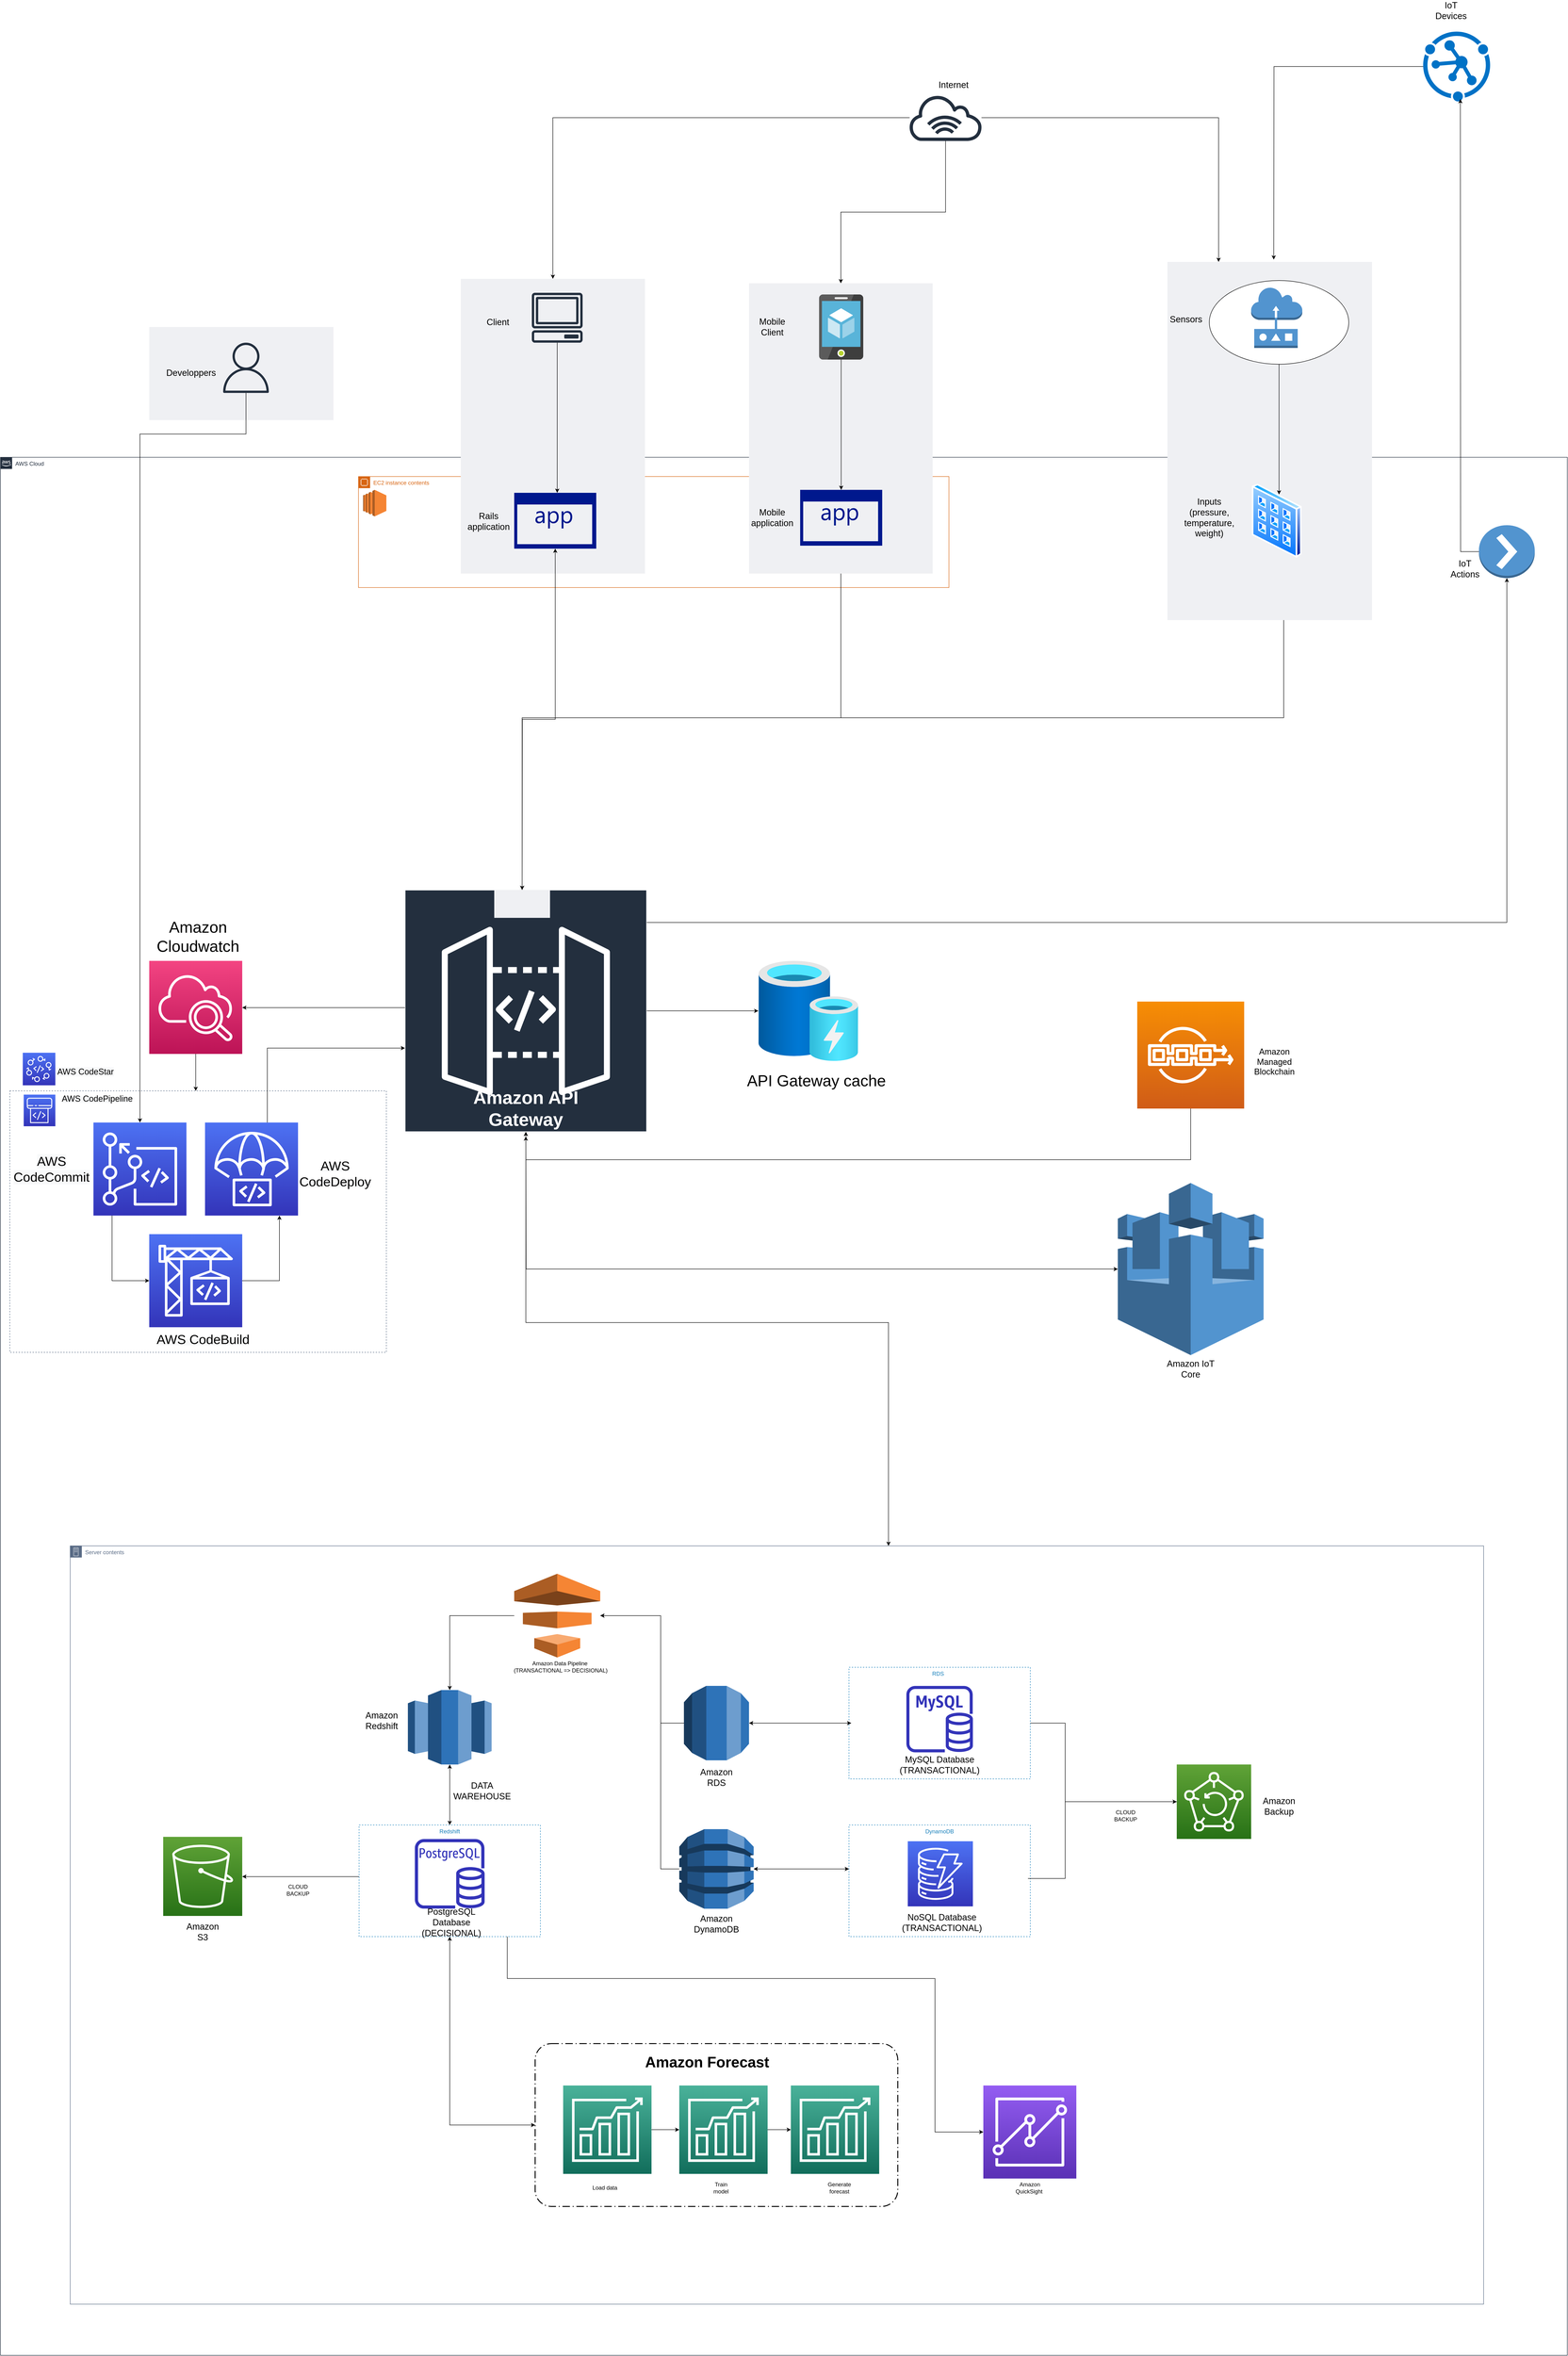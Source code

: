 <mxfile version="13.8.5" type="github">
  <diagram id="YaHOBKXxfVJwDkdT2YDf" name="Page-1">
    <mxGraphModel dx="1038" dy="548" grid="1" gridSize="10" guides="1" tooltips="1" connect="1" arrows="1" fold="1" page="1" pageScale="1" pageWidth="827" pageHeight="1169" math="0" shadow="0">
      <root>
        <mxCell id="0" />
        <mxCell id="1" parent="0" />
        <mxCell id="O5gt6W9Fm8FdaeOEXGLt-152" value="AWS Cloud" style="points=[[0,0],[0.25,0],[0.5,0],[0.75,0],[1,0],[1,0.25],[1,0.5],[1,0.75],[1,1],[0.75,1],[0.5,1],[0.25,1],[0,1],[0,0.75],[0,0.5],[0,0.25]];outlineConnect=0;gradientColor=none;html=1;whiteSpace=wrap;fontSize=12;fontStyle=0;shape=mxgraph.aws4.group;grIcon=mxgraph.aws4.group_aws_cloud_alt;strokeColor=#232F3E;fillColor=none;verticalAlign=top;align=left;spacingLeft=30;fontColor=#232F3E;dashed=0;" vertex="1" parent="1">
          <mxGeometry x="80" y="1010" width="3370" height="4080" as="geometry" />
        </mxCell>
        <mxCell id="O5gt6W9Fm8FdaeOEXGLt-144" value="" style="fillColor=none;strokeColor=#5A6C86;dashed=1;verticalAlign=top;fontStyle=0;fontColor=#5A6C86;fontSize=22;" vertex="1" parent="1">
          <mxGeometry x="100" y="2372" width="810" height="562" as="geometry" />
        </mxCell>
        <mxCell id="O5gt6W9Fm8FdaeOEXGLt-102" value="EC2 instance contents" style="points=[[0,0],[0.25,0],[0.5,0],[0.75,0],[1,0],[1,0.25],[1,0.5],[1,0.75],[1,1],[0.75,1],[0.5,1],[0.25,1],[0,1],[0,0.75],[0,0.5],[0,0.25]];outlineConnect=0;gradientColor=none;html=1;whiteSpace=wrap;fontSize=12;fontStyle=0;shape=mxgraph.aws4.group;grIcon=mxgraph.aws4.group_ec2_instance_contents;strokeColor=#D86613;fillColor=none;verticalAlign=top;align=left;spacingLeft=30;fontColor=#D86613;dashed=0;" vertex="1" parent="1">
          <mxGeometry x="850" y="1051.35" width="1270" height="238.65" as="geometry" />
        </mxCell>
        <mxCell id="O5gt6W9Fm8FdaeOEXGLt-2" value="Server contents" style="points=[[0,0],[0.25,0],[0.5,0],[0.75,0],[1,0],[1,0.25],[1,0.5],[1,0.75],[1,1],[0.75,1],[0.5,1],[0.25,1],[0,1],[0,0.75],[0,0.5],[0,0.25]];outlineConnect=0;gradientColor=none;html=1;whiteSpace=wrap;fontSize=12;fontStyle=0;shape=mxgraph.aws4.group;grIcon=mxgraph.aws4.group_on_premise;strokeColor=#5A6C86;fillColor=none;verticalAlign=top;align=left;spacingLeft=30;fontColor=#5A6C86;dashed=0;" vertex="1" parent="1">
          <mxGeometry x="230" y="3350" width="3040" height="1630" as="geometry" />
        </mxCell>
        <mxCell id="O5gt6W9Fm8FdaeOEXGLt-3" value="" style="rounded=1;arcSize=10;dashed=1;fillColor=none;gradientColor=none;dashPattern=8 3 1 3;strokeWidth=2;" vertex="1" parent="1">
          <mxGeometry x="1230" y="4420" width="780" height="350" as="geometry" />
        </mxCell>
        <mxCell id="O5gt6W9Fm8FdaeOEXGLt-4" value="" style="edgeStyle=orthogonalEdgeStyle;rounded=0;orthogonalLoop=1;jettySize=auto;html=1;startArrow=none;startFill=0;endArrow=classic;endFill=1;fontSize=19;fontColor=#000000;" edge="1" parent="1" source="O5gt6W9Fm8FdaeOEXGLt-5">
          <mxGeometry relative="1" as="geometry">
            <mxPoint x="1202" y="1950" as="targetPoint" />
            <Array as="points">
              <mxPoint x="2840" y="1570" />
              <mxPoint x="1202" y="1570" />
            </Array>
          </mxGeometry>
        </mxCell>
        <mxCell id="O5gt6W9Fm8FdaeOEXGLt-5" value="" style="fillColor=#EFF0F3;strokeColor=none;dashed=0;verticalAlign=top;fontStyle=0;fontColor=#232F3D;" vertex="1" parent="1">
          <mxGeometry x="2590" y="590" width="440" height="770" as="geometry" />
        </mxCell>
        <mxCell id="O5gt6W9Fm8FdaeOEXGLt-6" value="" style="edgeStyle=orthogonalEdgeStyle;rounded=0;orthogonalLoop=1;jettySize=auto;html=1;startArrow=none;startFill=0;endArrow=classic;endFill=1;fontSize=19;fontColor=#000000;" edge="1" parent="1" source="O5gt6W9Fm8FdaeOEXGLt-7">
          <mxGeometry relative="1" as="geometry">
            <mxPoint x="2830" y="1090" as="targetPoint" />
          </mxGeometry>
        </mxCell>
        <mxCell id="O5gt6W9Fm8FdaeOEXGLt-7" value="" style="ellipse;whiteSpace=wrap;html=1;fontSize=19;fontColor=#000000;" vertex="1" parent="1">
          <mxGeometry x="2680" y="630" width="300" height="180" as="geometry" />
        </mxCell>
        <mxCell id="O5gt6W9Fm8FdaeOEXGLt-8" value="" style="fillColor=#EFF0F3;strokeColor=none;dashed=0;verticalAlign=top;fontStyle=0;fontColor=#232F3D;" vertex="1" parent="1">
          <mxGeometry x="1690" y="636" width="395" height="624" as="geometry" />
        </mxCell>
        <mxCell id="O5gt6W9Fm8FdaeOEXGLt-9" value="" style="fillColor=#EFF0F3;strokeColor=none;dashed=0;verticalAlign=top;fontStyle=0;fontColor=#232F3D;" vertex="1" parent="1">
          <mxGeometry x="1070" y="626.35" width="396.19" height="633.65" as="geometry" />
        </mxCell>
        <mxCell id="O5gt6W9Fm8FdaeOEXGLt-10" value="" style="edgeStyle=orthogonalEdgeStyle;rounded=0;orthogonalLoop=1;jettySize=auto;html=1;startArrow=none;startFill=0;endArrow=classic;endFill=1;fontSize=39;fontColor=#FFFFFF;" edge="1" parent="1" source="O5gt6W9Fm8FdaeOEXGLt-13">
          <mxGeometry relative="1" as="geometry">
            <mxPoint x="1710" y="2200" as="targetPoint" />
          </mxGeometry>
        </mxCell>
        <mxCell id="O5gt6W9Fm8FdaeOEXGLt-11" value="" style="edgeStyle=orthogonalEdgeStyle;rounded=0;orthogonalLoop=1;jettySize=auto;html=1;startArrow=none;startFill=0;endArrow=classic;endFill=1;fontSize=39;fontColor=#FFFFFF;" edge="1" parent="1" source="O5gt6W9Fm8FdaeOEXGLt-13" target="O5gt6W9Fm8FdaeOEXGLt-58">
          <mxGeometry relative="1" as="geometry">
            <mxPoint x="710" y="2200" as="targetPoint" />
            <Array as="points">
              <mxPoint x="870" y="2193" />
              <mxPoint x="870" y="2193" />
            </Array>
          </mxGeometry>
        </mxCell>
        <mxCell id="O5gt6W9Fm8FdaeOEXGLt-12" value="" style="edgeStyle=orthogonalEdgeStyle;rounded=0;orthogonalLoop=1;jettySize=auto;html=1;startArrow=none;startFill=0;endArrow=classic;endFill=1;fontSize=19;fontColor=#000000;entryX=0.5;entryY=1;entryDx=0;entryDy=0;entryPerimeter=0;" edge="1" parent="1" source="O5gt6W9Fm8FdaeOEXGLt-13" target="O5gt6W9Fm8FdaeOEXGLt-83">
          <mxGeometry relative="1" as="geometry">
            <mxPoint x="3200" y="1276.35" as="targetPoint" />
            <Array as="points">
              <mxPoint x="3320" y="2010" />
            </Array>
          </mxGeometry>
        </mxCell>
        <mxCell id="O5gt6W9Fm8FdaeOEXGLt-13" value="Amazon API Gateway" style="outlineConnect=0;fontColor=#232F3E;gradientColor=none;strokeColor=#ffffff;fillColor=#232F3E;dashed=0;verticalLabelPosition=middle;verticalAlign=bottom;align=center;html=1;whiteSpace=wrap;fontSize=10;fontStyle=1;spacing=3;shape=mxgraph.aws4.productIcon;prIcon=mxgraph.aws4.api_gateway;" vertex="1" parent="1">
          <mxGeometry x="950.06" y="1940" width="519.94" height="520" as="geometry" />
        </mxCell>
        <mxCell id="O5gt6W9Fm8FdaeOEXGLt-14" value="" style="edgeStyle=orthogonalEdgeStyle;rounded=0;orthogonalLoop=1;jettySize=auto;html=1;startArrow=classic;startFill=1;endArrow=classic;endFill=1;fontSize=19;" edge="1" parent="1" target="O5gt6W9Fm8FdaeOEXGLt-2">
          <mxGeometry relative="1" as="geometry">
            <mxPoint x="1210" y="2470" as="sourcePoint" />
            <mxPoint x="1095" y="3310" as="targetPoint" />
            <Array as="points">
              <mxPoint x="1210" y="2870" />
              <mxPoint x="1990" y="2870" />
            </Array>
          </mxGeometry>
        </mxCell>
        <mxCell id="O5gt6W9Fm8FdaeOEXGLt-15" value="" style="edgeStyle=orthogonalEdgeStyle;rounded=0;orthogonalLoop=1;jettySize=auto;html=1;" edge="1" parent="1" source="O5gt6W9Fm8FdaeOEXGLt-18" target="O5gt6W9Fm8FdaeOEXGLt-46">
          <mxGeometry relative="1" as="geometry">
            <Array as="points">
              <mxPoint x="790" y="4061" />
              <mxPoint x="790" y="4061" />
            </Array>
          </mxGeometry>
        </mxCell>
        <mxCell id="O5gt6W9Fm8FdaeOEXGLt-16" value="" style="edgeStyle=orthogonalEdgeStyle;rounded=0;orthogonalLoop=1;jettySize=auto;html=1;entryX=0;entryY=0.5;entryDx=0;entryDy=0;startArrow=classic;startFill=1;" edge="1" parent="1" source="O5gt6W9Fm8FdaeOEXGLt-18" target="O5gt6W9Fm8FdaeOEXGLt-3">
          <mxGeometry relative="1" as="geometry">
            <mxPoint x="1046.32" y="4360" as="targetPoint" />
          </mxGeometry>
        </mxCell>
        <mxCell id="O5gt6W9Fm8FdaeOEXGLt-17" value="" style="edgeStyle=orthogonalEdgeStyle;rounded=0;orthogonalLoop=1;jettySize=auto;html=1;startArrow=none;startFill=0;" edge="1" parent="1" source="O5gt6W9Fm8FdaeOEXGLt-18" target="O5gt6W9Fm8FdaeOEXGLt-99">
          <mxGeometry relative="1" as="geometry">
            <mxPoint x="1456.32" y="4070" as="targetPoint" />
            <Array as="points">
              <mxPoint x="1170" y="4280" />
              <mxPoint x="2090" y="4280" />
              <mxPoint x="2090" y="4610" />
            </Array>
          </mxGeometry>
        </mxCell>
        <mxCell id="O5gt6W9Fm8FdaeOEXGLt-18" value="Redshift" style="fillColor=none;strokeColor=#147EBA;dashed=1;verticalAlign=top;fontStyle=0;fontColor=#147EBA;" vertex="1" parent="1">
          <mxGeometry x="851.32" y="3950" width="390" height="240" as="geometry" />
        </mxCell>
        <mxCell id="O5gt6W9Fm8FdaeOEXGLt-19" value="DynamoDB" style="fillColor=none;strokeColor=#147EBA;dashed=1;verticalAlign=top;fontStyle=0;fontColor=#147EBA;" vertex="1" parent="1">
          <mxGeometry x="1905" y="3950" width="390" height="240" as="geometry" />
        </mxCell>
        <mxCell id="O5gt6W9Fm8FdaeOEXGLt-20" value="" style="edgeStyle=orthogonalEdgeStyle;rounded=0;orthogonalLoop=1;jettySize=auto;html=1;startArrow=none;startFill=0;endArrow=none;endFill=0;fontSize=19;" edge="1" parent="1" source="O5gt6W9Fm8FdaeOEXGLt-21" target="O5gt6W9Fm8FdaeOEXGLt-45">
          <mxGeometry relative="1" as="geometry">
            <mxPoint x="2370" y="3900" as="targetPoint" />
            <Array as="points">
              <mxPoint x="2370" y="3731" />
              <mxPoint x="2370" y="3900" />
            </Array>
          </mxGeometry>
        </mxCell>
        <mxCell id="O5gt6W9Fm8FdaeOEXGLt-21" value="RDS  " style="fillColor=none;strokeColor=#147EBA;dashed=1;verticalAlign=top;fontStyle=0;fontColor=#147EBA;" vertex="1" parent="1">
          <mxGeometry x="1905" y="3611" width="390" height="240" as="geometry" />
        </mxCell>
        <mxCell id="O5gt6W9Fm8FdaeOEXGLt-22" style="edgeStyle=orthogonalEdgeStyle;rounded=0;orthogonalLoop=1;jettySize=auto;html=1;exitX=0.5;exitY=1;exitDx=0;exitDy=0;" edge="1" parent="1">
          <mxGeometry relative="1" as="geometry">
            <mxPoint x="900" y="3043.65" as="sourcePoint" />
            <mxPoint x="900" y="3043.65" as="targetPoint" />
          </mxGeometry>
        </mxCell>
        <mxCell id="O5gt6W9Fm8FdaeOEXGLt-106" value="" style="edgeStyle=orthogonalEdgeStyle;rounded=0;orthogonalLoop=1;jettySize=auto;html=1;" edge="1" parent="1" source="O5gt6W9Fm8FdaeOEXGLt-24">
          <mxGeometry relative="1" as="geometry">
            <mxPoint x="1277.495" y="1086.345" as="targetPoint" />
          </mxGeometry>
        </mxCell>
        <mxCell id="O5gt6W9Fm8FdaeOEXGLt-24" value="" style="outlineConnect=0;fontColor=#232F3E;gradientColor=none;fillColor=#232F3E;strokeColor=none;dashed=0;verticalLabelPosition=bottom;verticalAlign=top;align=center;html=1;fontSize=12;fontStyle=0;aspect=fixed;pointerEvents=1;shape=mxgraph.aws4.client;" vertex="1" parent="1">
          <mxGeometry x="1222.43" y="656.35" width="110.13" height="107.31" as="geometry" />
        </mxCell>
        <mxCell id="O5gt6W9Fm8FdaeOEXGLt-25" value="MySQL Database&lt;br&gt;(TRANSACTIONAL)" style="text;html=1;strokeColor=none;fillColor=none;align=center;verticalAlign=middle;whiteSpace=wrap;rounded=0;fontSize=19;" vertex="1" parent="1">
          <mxGeometry x="2080" y="3811" width="40" height="20" as="geometry" />
        </mxCell>
        <mxCell id="O5gt6W9Fm8FdaeOEXGLt-26" value="" style="outlineConnect=0;fontColor=#232F3E;gradientColor=none;fillColor=#3334B9;strokeColor=none;dashed=0;verticalLabelPosition=bottom;verticalAlign=top;align=center;html=1;fontSize=12;fontStyle=0;aspect=fixed;pointerEvents=1;shape=mxgraph.aws4.rds_mysql_instance;" vertex="1" parent="1">
          <mxGeometry x="2028.5" y="3651" width="143" height="143" as="geometry" />
        </mxCell>
        <mxCell id="O5gt6W9Fm8FdaeOEXGLt-27" value="" style="outlineConnect=0;fontColor=#232F3E;gradientColor=#4D72F3;gradientDirection=north;fillColor=#3334B9;strokeColor=#ffffff;dashed=0;verticalLabelPosition=bottom;verticalAlign=top;align=center;html=1;fontSize=12;fontStyle=0;aspect=fixed;shape=mxgraph.aws4.resourceIcon;resIcon=mxgraph.aws4.dynamodb;" vertex="1" parent="1">
          <mxGeometry x="2031.5" y="3985" width="140" height="140" as="geometry" />
        </mxCell>
        <mxCell id="O5gt6W9Fm8FdaeOEXGLt-28" value="" style="edgeStyle=orthogonalEdgeStyle;rounded=0;orthogonalLoop=1;jettySize=auto;html=1;startArrow=classic;startFill=1;fontSize=19;" edge="1" parent="1" source="O5gt6W9Fm8FdaeOEXGLt-30">
          <mxGeometry relative="1" as="geometry">
            <mxPoint x="1905" y="4044.5" as="targetPoint" />
          </mxGeometry>
        </mxCell>
        <mxCell id="O5gt6W9Fm8FdaeOEXGLt-29" value="" style="edgeStyle=orthogonalEdgeStyle;rounded=0;orthogonalLoop=1;jettySize=auto;html=1;" edge="1" parent="1" source="O5gt6W9Fm8FdaeOEXGLt-30" target="O5gt6W9Fm8FdaeOEXGLt-86">
          <mxGeometry relative="1" as="geometry">
            <mxPoint x="1440" y="4044.5" as="targetPoint" />
            <Array as="points">
              <mxPoint x="1500" y="4045" />
              <mxPoint x="1500" y="3500" />
            </Array>
          </mxGeometry>
        </mxCell>
        <mxCell id="O5gt6W9Fm8FdaeOEXGLt-30" value="" style="outlineConnect=0;dashed=0;verticalLabelPosition=bottom;verticalAlign=top;align=center;html=1;shape=mxgraph.aws3.dynamo_db;fillColor=#2E73B8;gradientColor=none;fontSize=19;" vertex="1" parent="1">
          <mxGeometry x="1540" y="3959" width="160" height="171" as="geometry" />
        </mxCell>
        <mxCell id="O5gt6W9Fm8FdaeOEXGLt-31" value="PostgreSQL Database (DECISIONAL)" style="text;html=1;strokeColor=none;fillColor=none;align=center;verticalAlign=middle;whiteSpace=wrap;rounded=0;fontSize=19;" vertex="1" parent="1">
          <mxGeometry x="1030" y="4150" width="40" height="20" as="geometry" />
        </mxCell>
        <mxCell id="O5gt6W9Fm8FdaeOEXGLt-32" value="Amazon Redshift" style="text;html=1;strokeColor=none;fillColor=none;align=center;verticalAlign=middle;whiteSpace=wrap;rounded=0;fontSize=19;" vertex="1" parent="1">
          <mxGeometry x="880" y="3725.5" width="40" as="geometry" />
        </mxCell>
        <mxCell id="O5gt6W9Fm8FdaeOEXGLt-33" value="" style="edgeStyle=orthogonalEdgeStyle;rounded=0;orthogonalLoop=1;jettySize=auto;html=1;startArrow=classic;startFill=1;fontSize=19;entryX=0.5;entryY=0;entryDx=0;entryDy=0;" edge="1" parent="1" source="O5gt6W9Fm8FdaeOEXGLt-34" target="O5gt6W9Fm8FdaeOEXGLt-18">
          <mxGeometry relative="1" as="geometry">
            <Array as="points" />
          </mxGeometry>
        </mxCell>
        <mxCell id="O5gt6W9Fm8FdaeOEXGLt-34" value="" style="outlineConnect=0;dashed=0;verticalLabelPosition=bottom;verticalAlign=top;align=center;html=1;shape=mxgraph.aws3.redshift;fillColor=#2E73B8;gradientColor=none;fontSize=19;" vertex="1" parent="1">
          <mxGeometry x="956.32" y="3660" width="180" height="160" as="geometry" />
        </mxCell>
        <mxCell id="O5gt6W9Fm8FdaeOEXGLt-35" value="Amazon DynamoDB" style="text;html=1;strokeColor=none;fillColor=none;align=center;verticalAlign=middle;whiteSpace=wrap;rounded=0;fontSize=19;" vertex="1" parent="1">
          <mxGeometry x="1600" y="4145.5" width="40" height="34.5" as="geometry" />
        </mxCell>
        <mxCell id="O5gt6W9Fm8FdaeOEXGLt-36" value="" style="edgeStyle=orthogonalEdgeStyle;rounded=0;orthogonalLoop=1;jettySize=auto;html=1;startArrow=classic;startFill=1;fontSize=19;" edge="1" parent="1" source="O5gt6W9Fm8FdaeOEXGLt-38">
          <mxGeometry relative="1" as="geometry">
            <mxPoint x="1910" y="3731" as="targetPoint" />
          </mxGeometry>
        </mxCell>
        <mxCell id="O5gt6W9Fm8FdaeOEXGLt-37" value="" style="edgeStyle=orthogonalEdgeStyle;rounded=0;orthogonalLoop=1;jettySize=auto;html=1;" edge="1" parent="1" source="O5gt6W9Fm8FdaeOEXGLt-38" target="O5gt6W9Fm8FdaeOEXGLt-86">
          <mxGeometry relative="1" as="geometry">
            <mxPoint x="1460" y="3731" as="targetPoint" />
            <Array as="points">
              <mxPoint x="1500" y="3731" />
              <mxPoint x="1500" y="3500" />
            </Array>
          </mxGeometry>
        </mxCell>
        <mxCell id="O5gt6W9Fm8FdaeOEXGLt-38" value="" style="outlineConnect=0;dashed=0;verticalLabelPosition=bottom;verticalAlign=top;align=center;html=1;shape=mxgraph.aws3.rds;fillColor=#2E73B8;gradientColor=none;fontSize=19;" vertex="1" parent="1">
          <mxGeometry x="1550" y="3651" width="140" height="160" as="geometry" />
        </mxCell>
        <mxCell id="O5gt6W9Fm8FdaeOEXGLt-39" value="Amazon RDS" style="text;html=1;strokeColor=none;fillColor=none;align=center;verticalAlign=middle;whiteSpace=wrap;rounded=0;fontSize=19;" vertex="1" parent="1">
          <mxGeometry x="1600" y="3831" width="40" height="34.5" as="geometry" />
        </mxCell>
        <mxCell id="O5gt6W9Fm8FdaeOEXGLt-40" value="" style="outlineConnect=0;fontColor=#232F3E;gradientColor=none;fillColor=#3334B9;strokeColor=none;dashed=0;verticalLabelPosition=bottom;verticalAlign=top;align=center;html=1;fontSize=12;fontStyle=0;aspect=fixed;pointerEvents=1;shape=mxgraph.aws4.rds_postgresql_instance;" vertex="1" parent="1">
          <mxGeometry x="971.32" y="3980" width="150" height="150" as="geometry" />
        </mxCell>
        <mxCell id="O5gt6W9Fm8FdaeOEXGLt-41" value="NoSQL Database (TRANSACTIONAL)" style="text;html=1;strokeColor=none;fillColor=none;align=center;verticalAlign=middle;whiteSpace=wrap;rounded=0;fontSize=19;" vertex="1" parent="1">
          <mxGeometry x="2085" y="4150" width="40" height="20" as="geometry" />
        </mxCell>
        <mxCell id="O5gt6W9Fm8FdaeOEXGLt-42" style="edgeStyle=orthogonalEdgeStyle;rounded=0;orthogonalLoop=1;jettySize=auto;html=1;exitX=0.5;exitY=1;exitDx=0;exitDy=0;startArrow=classic;startFill=1;fontSize=19;" edge="1" parent="1" source="O5gt6W9Fm8FdaeOEXGLt-39" target="O5gt6W9Fm8FdaeOEXGLt-39">
          <mxGeometry relative="1" as="geometry" />
        </mxCell>
        <mxCell id="O5gt6W9Fm8FdaeOEXGLt-43" value="DATA WAREHOUSE" style="text;html=1;strokeColor=none;fillColor=none;align=center;verticalAlign=middle;whiteSpace=wrap;rounded=0;fontSize=19;" vertex="1" parent="1">
          <mxGeometry x="1096.32" y="3867.25" width="40" height="20" as="geometry" />
        </mxCell>
        <mxCell id="O5gt6W9Fm8FdaeOEXGLt-44" value="" style="edgeStyle=orthogonalEdgeStyle;rounded=0;orthogonalLoop=1;jettySize=auto;html=1;startArrow=classic;startFill=1;fontSize=19;endArrow=none;endFill=0;" edge="1" parent="1" source="O5gt6W9Fm8FdaeOEXGLt-45">
          <mxGeometry relative="1" as="geometry">
            <mxPoint x="2290" y="4065" as="targetPoint" />
            <Array as="points">
              <mxPoint x="2370" y="3900" />
              <mxPoint x="2370" y="4065" />
            </Array>
          </mxGeometry>
        </mxCell>
        <mxCell id="O5gt6W9Fm8FdaeOEXGLt-45" value="" style="outlineConnect=0;fontColor=#232F3E;gradientColor=#60A337;gradientDirection=north;fillColor=#277116;strokeColor=#ffffff;dashed=0;verticalLabelPosition=bottom;verticalAlign=top;align=center;html=1;fontSize=12;fontStyle=0;aspect=fixed;shape=mxgraph.aws4.resourceIcon;resIcon=mxgraph.aws4.backup;" vertex="1" parent="1">
          <mxGeometry x="2610" y="3820" width="160" height="160" as="geometry" />
        </mxCell>
        <mxCell id="O5gt6W9Fm8FdaeOEXGLt-46" value="" style="outlineConnect=0;fontColor=#232F3E;gradientColor=#60A337;gradientDirection=north;fillColor=#277116;strokeColor=#ffffff;dashed=0;verticalLabelPosition=bottom;verticalAlign=top;align=center;html=1;fontSize=12;fontStyle=0;aspect=fixed;shape=mxgraph.aws4.resourceIcon;resIcon=mxgraph.aws4.s3;" vertex="1" parent="1">
          <mxGeometry x="430.0" y="3975.5" width="170" height="170" as="geometry" />
        </mxCell>
        <mxCell id="O5gt6W9Fm8FdaeOEXGLt-47" value="Amazon Backup" style="text;html=1;strokeColor=none;fillColor=none;align=center;verticalAlign=middle;whiteSpace=wrap;rounded=0;fontSize=19;" vertex="1" parent="1">
          <mxGeometry x="2810" y="3900" width="40" height="20" as="geometry" />
        </mxCell>
        <mxCell id="O5gt6W9Fm8FdaeOEXGLt-48" value="Amazon S3" style="text;html=1;strokeColor=none;fillColor=none;align=center;verticalAlign=middle;whiteSpace=wrap;rounded=0;fontSize=19;" vertex="1" parent="1">
          <mxGeometry x="495" y="4170" width="40" height="20" as="geometry" />
        </mxCell>
        <mxCell id="O5gt6W9Fm8FdaeOEXGLt-49" style="edgeStyle=orthogonalEdgeStyle;rounded=0;orthogonalLoop=1;jettySize=auto;html=1;exitX=0.5;exitY=1;exitDx=0;exitDy=0;startArrow=none;startFill=0;endArrow=classic;endFill=1;fontSize=19;" edge="1" parent="1" source="O5gt6W9Fm8FdaeOEXGLt-48" target="O5gt6W9Fm8FdaeOEXGLt-48">
          <mxGeometry relative="1" as="geometry" />
        </mxCell>
        <mxCell id="O5gt6W9Fm8FdaeOEXGLt-50" value="Client" style="text;html=1;strokeColor=none;fillColor=none;align=center;verticalAlign=middle;whiteSpace=wrap;rounded=0;fontSize=19;" vertex="1" parent="1">
          <mxGeometry x="1130" y="710" width="40" height="20" as="geometry" />
        </mxCell>
        <mxCell id="O5gt6W9Fm8FdaeOEXGLt-51" style="edgeStyle=orthogonalEdgeStyle;rounded=0;orthogonalLoop=1;jettySize=auto;html=1;exitX=0.5;exitY=1;exitDx=0;exitDy=0;" edge="1" parent="1" source="O5gt6W9Fm8FdaeOEXGLt-50" target="O5gt6W9Fm8FdaeOEXGLt-50">
          <mxGeometry relative="1" as="geometry" />
        </mxCell>
        <mxCell id="O5gt6W9Fm8FdaeOEXGLt-52" value="" style="edgeStyle=orthogonalEdgeStyle;rounded=0;orthogonalLoop=1;jettySize=auto;html=1;startArrow=classic;startFill=1;endArrow=classic;endFill=1;fontSize=19;" edge="1" parent="1" source="O5gt6W9Fm8FdaeOEXGLt-53">
          <mxGeometry relative="1" as="geometry">
            <mxPoint x="1202" y="1940" as="targetPoint" />
          </mxGeometry>
        </mxCell>
        <mxCell id="O5gt6W9Fm8FdaeOEXGLt-53" value="" style="aspect=fixed;pointerEvents=1;shadow=0;dashed=0;html=1;strokeColor=none;labelPosition=center;verticalLabelPosition=bottom;verticalAlign=top;align=center;fillColor=#00188D;shape=mxgraph.mscae.enterprise.application" vertex="1" parent="1">
          <mxGeometry x="1185" y="1086.35" width="176.47" height="120" as="geometry" />
        </mxCell>
        <mxCell id="O5gt6W9Fm8FdaeOEXGLt-54" value="Internet" style="text;html=1;strokeColor=none;fillColor=none;align=center;verticalAlign=middle;whiteSpace=wrap;rounded=0;fontSize=19;" vertex="1" parent="1">
          <mxGeometry x="2110" y="200" width="40" height="20" as="geometry" />
        </mxCell>
        <mxCell id="O5gt6W9Fm8FdaeOEXGLt-55" value="Rails application" style="text;html=1;strokeColor=none;fillColor=none;align=center;verticalAlign=middle;whiteSpace=wrap;rounded=0;fontSize=19;" vertex="1" parent="1">
          <mxGeometry x="1110" y="1140" width="40" height="16.35" as="geometry" />
        </mxCell>
        <mxCell id="O5gt6W9Fm8FdaeOEXGLt-56" value="Amazon API Gateway" style="text;html=1;align=center;verticalAlign=middle;whiteSpace=wrap;rounded=0;fontSize=39;fontStyle=1;fontColor=#FFFFFF;" vertex="1" parent="1">
          <mxGeometry x="1030" y="2400" width="360" height="20" as="geometry" />
        </mxCell>
        <mxCell id="O5gt6W9Fm8FdaeOEXGLt-57" value="" style="aspect=fixed;html=1;points=[];align=center;image;fontSize=12;image=img/lib/azure2/general/Cache.svg;" vertex="1" parent="1">
          <mxGeometry x="1710" y="2092.5" width="215" height="215" as="geometry" />
        </mxCell>
        <mxCell id="UiJE5frFoiq7ZFV_jC-F-1" value="" style="edgeStyle=orthogonalEdgeStyle;rounded=0;orthogonalLoop=1;jettySize=auto;html=1;fontSize=22;" edge="1" parent="1" source="O5gt6W9Fm8FdaeOEXGLt-58" target="O5gt6W9Fm8FdaeOEXGLt-144">
          <mxGeometry relative="1" as="geometry">
            <Array as="points">
              <mxPoint x="500" y="2350" />
              <mxPoint x="500" y="2350" />
            </Array>
          </mxGeometry>
        </mxCell>
        <mxCell id="O5gt6W9Fm8FdaeOEXGLt-58" value="" style="outlineConnect=0;fontColor=#232F3E;gradientColor=#F34482;gradientDirection=north;fillColor=#BC1356;strokeColor=#ffffff;dashed=0;verticalLabelPosition=bottom;verticalAlign=top;align=center;html=1;fontSize=12;fontStyle=0;aspect=fixed;shape=mxgraph.aws4.resourceIcon;resIcon=mxgraph.aws4.cloudwatch_2;" vertex="1" parent="1">
          <mxGeometry x="400" y="2092.5" width="200" height="200" as="geometry" />
        </mxCell>
        <mxCell id="O5gt6W9Fm8FdaeOEXGLt-59" value="&lt;font color=&quot;#000000&quot; style=&quot;font-size: 34px;&quot;&gt;API Gateway cache&lt;/font&gt;" style="text;html=1;strokeColor=none;fillColor=none;align=center;verticalAlign=middle;whiteSpace=wrap;rounded=0;fontSize=34;fontColor=#FFFFFF;" vertex="1" parent="1">
          <mxGeometry x="1670" y="2340" width="330" height="20" as="geometry" />
        </mxCell>
        <mxCell id="O5gt6W9Fm8FdaeOEXGLt-60" value="&lt;font color=&quot;#000000&quot;&gt;Amazon Cloudwatch&lt;/font&gt;" style="text;html=1;strokeColor=none;fillColor=none;align=center;verticalAlign=middle;whiteSpace=wrap;rounded=0;fontSize=34;fontColor=#FFFFFF;" vertex="1" parent="1">
          <mxGeometry x="395" y="2030" width="220" height="20" as="geometry" />
        </mxCell>
        <mxCell id="O5gt6W9Fm8FdaeOEXGLt-61" value="" style="edgeStyle=orthogonalEdgeStyle;rounded=0;orthogonalLoop=1;jettySize=auto;html=1;startArrow=none;startFill=0;endArrow=classic;endFill=1;fontSize=34;fontColor=#FFFFFF;" edge="1" parent="1" source="O5gt6W9Fm8FdaeOEXGLt-8" target="O5gt6W9Fm8FdaeOEXGLt-71">
          <mxGeometry relative="1" as="geometry">
            <Array as="points">
              <mxPoint x="1887" y="1570" />
              <mxPoint x="1202" y="1570" />
            </Array>
          </mxGeometry>
        </mxCell>
        <mxCell id="O5gt6W9Fm8FdaeOEXGLt-62" value="" style="edgeStyle=orthogonalEdgeStyle;rounded=0;orthogonalLoop=1;jettySize=auto;html=1;startArrow=none;startFill=0;endArrow=classic;endFill=1;fontSize=34;fontColor=#FFFFFF;" edge="1" parent="1" source="O5gt6W9Fm8FdaeOEXGLt-65" target="O5gt6W9Fm8FdaeOEXGLt-8">
          <mxGeometry relative="1" as="geometry" />
        </mxCell>
        <mxCell id="O5gt6W9Fm8FdaeOEXGLt-63" value="" style="edgeStyle=orthogonalEdgeStyle;rounded=0;orthogonalLoop=1;jettySize=auto;html=1;startArrow=none;startFill=0;endArrow=classic;endFill=1;fontSize=34;fontColor=#FFFFFF;" edge="1" parent="1" source="O5gt6W9Fm8FdaeOEXGLt-65" target="O5gt6W9Fm8FdaeOEXGLt-9">
          <mxGeometry relative="1" as="geometry" />
        </mxCell>
        <mxCell id="O5gt6W9Fm8FdaeOEXGLt-64" value="" style="edgeStyle=orthogonalEdgeStyle;rounded=0;orthogonalLoop=1;jettySize=auto;html=1;startArrow=none;startFill=0;endArrow=classic;endFill=1;fontSize=34;fontColor=#FFFFFF;entryX=0.25;entryY=0;entryDx=0;entryDy=0;" edge="1" parent="1" source="O5gt6W9Fm8FdaeOEXGLt-65" target="O5gt6W9Fm8FdaeOEXGLt-5">
          <mxGeometry relative="1" as="geometry">
            <mxPoint x="2780" y="636" as="targetPoint" />
          </mxGeometry>
        </mxCell>
        <mxCell id="O5gt6W9Fm8FdaeOEXGLt-65" value="" style="outlineConnect=0;fontColor=#232F3E;gradientColor=none;fillColor=#232F3E;strokeColor=none;dashed=0;verticalLabelPosition=bottom;verticalAlign=top;align=center;html=1;fontSize=12;fontStyle=0;aspect=fixed;pointerEvents=1;shape=mxgraph.aws4.internet_alt1;" vertex="1" parent="1">
          <mxGeometry x="2031.5" y="230" width="162.51" height="100" as="geometry" />
        </mxCell>
        <mxCell id="O5gt6W9Fm8FdaeOEXGLt-66" value="" style="edgeStyle=orthogonalEdgeStyle;rounded=0;orthogonalLoop=1;jettySize=auto;html=1;startArrow=none;startFill=0;endArrow=classic;endFill=1;fontSize=34;fontColor=#FFFFFF;" edge="1" parent="1" source="O5gt6W9Fm8FdaeOEXGLt-67">
          <mxGeometry relative="1" as="geometry">
            <mxPoint x="1888.23" y="1080" as="targetPoint" />
          </mxGeometry>
        </mxCell>
        <mxCell id="O5gt6W9Fm8FdaeOEXGLt-67" value="" style="aspect=fixed;html=1;points=[];align=center;image;fontSize=12;image=img/lib/mscae/App_Service_Mobile_App.svg;" vertex="1" parent="1">
          <mxGeometry x="1840.63" y="660" width="95.2" height="140" as="geometry" />
        </mxCell>
        <mxCell id="O5gt6W9Fm8FdaeOEXGLt-68" value="" style="aspect=fixed;pointerEvents=1;shadow=0;dashed=0;html=1;strokeColor=none;labelPosition=center;verticalLabelPosition=bottom;verticalAlign=top;align=center;fillColor=#00188D;shape=mxgraph.mscae.enterprise.application" vertex="1" parent="1">
          <mxGeometry x="1800" y="1080" width="176.47" height="120" as="geometry" />
        </mxCell>
        <mxCell id="O5gt6W9Fm8FdaeOEXGLt-69" value="Mobile Client" style="text;html=1;strokeColor=none;fillColor=none;align=center;verticalAlign=middle;whiteSpace=wrap;rounded=0;fontSize=19;" vertex="1" parent="1">
          <mxGeometry x="1720" y="720" width="40" height="20" as="geometry" />
        </mxCell>
        <mxCell id="O5gt6W9Fm8FdaeOEXGLt-70" value="Mobile application" style="text;html=1;strokeColor=none;fillColor=none;align=center;verticalAlign=middle;whiteSpace=wrap;rounded=0;fontSize=19;" vertex="1" parent="1">
          <mxGeometry x="1720" y="1130" width="40" height="20" as="geometry" />
        </mxCell>
        <mxCell id="O5gt6W9Fm8FdaeOEXGLt-71" value="" style="whiteSpace=wrap;html=1;dashed=0;fontColor=#232F3D;fontStyle=0;verticalAlign=top;strokeColor=none;fillColor=#EFF0F3;" vertex="1" parent="1">
          <mxGeometry x="1142.045" y="1940.005" width="120" height="60" as="geometry" />
        </mxCell>
        <mxCell id="O5gt6W9Fm8FdaeOEXGLt-72" value="" style="outlineConnect=0;dashed=0;verticalLabelPosition=bottom;verticalAlign=top;align=center;html=1;shape=mxgraph.aws3.sensor;fillColor=#5294CF;gradientColor=none;fontSize=34;fontColor=#FFFFFF;" vertex="1" parent="1">
          <mxGeometry x="2770" y="645" width="110" height="130" as="geometry" />
        </mxCell>
        <mxCell id="O5gt6W9Fm8FdaeOEXGLt-73" value="&lt;font color=&quot;#000000&quot; style=&quot;font-size: 19px;&quot;&gt;Sensors&lt;/font&gt;" style="text;html=1;strokeColor=none;fillColor=none;align=center;verticalAlign=middle;whiteSpace=wrap;rounded=0;fontSize=19;fontColor=#FFFFFF;" vertex="1" parent="1">
          <mxGeometry x="2610" y="703.65" width="40" height="20" as="geometry" />
        </mxCell>
        <mxCell id="O5gt6W9Fm8FdaeOEXGLt-74" value="" style="edgeStyle=orthogonalEdgeStyle;rounded=0;orthogonalLoop=1;jettySize=auto;html=1;startArrow=classic;startFill=1;endArrow=classic;endFill=1;fontSize=19;fontColor=#000000;exitX=0;exitY=0.5;exitDx=0;exitDy=0;exitPerimeter=0;" edge="1" parent="1" source="O5gt6W9Fm8FdaeOEXGLt-75">
          <mxGeometry relative="1" as="geometry">
            <mxPoint x="2450" y="2755" as="sourcePoint" />
            <mxPoint x="1210" y="2460" as="targetPoint" />
          </mxGeometry>
        </mxCell>
        <mxCell id="O5gt6W9Fm8FdaeOEXGLt-75" value="" style="outlineConnect=0;dashed=0;verticalLabelPosition=bottom;verticalAlign=top;align=center;html=1;shape=mxgraph.aws3.aws_iot;fillColor=#5294CF;gradientColor=none;fontSize=19;fontColor=#FFFFFF;" vertex="1" parent="1">
          <mxGeometry x="2483.25" y="2570" width="313.5" height="370" as="geometry" />
        </mxCell>
        <mxCell id="O5gt6W9Fm8FdaeOEXGLt-76" value="Amazon IoT Core" style="text;html=1;strokeColor=none;fillColor=none;align=center;verticalAlign=middle;whiteSpace=wrap;rounded=0;fontSize=19;" vertex="1" parent="1">
          <mxGeometry x="2580" y="2960" width="120" height="20" as="geometry" />
        </mxCell>
        <mxCell id="O5gt6W9Fm8FdaeOEXGLt-77" value="" style="aspect=fixed;perimeter=ellipsePerimeter;html=1;align=center;shadow=0;dashed=0;spacingTop=3;image;image=img/lib/active_directory/input_output_filter.svg;fontSize=19;fontColor=#000000;" vertex="1" parent="1">
          <mxGeometry x="2771.4" y="1066.35" width="107.2" height="160" as="geometry" />
        </mxCell>
        <mxCell id="O5gt6W9Fm8FdaeOEXGLt-78" value="Inputs (pressure, temperature, weight)" style="text;html=1;strokeColor=none;fillColor=none;align=center;verticalAlign=middle;whiteSpace=wrap;rounded=0;fontSize=19;fontColor=#000000;" vertex="1" parent="1">
          <mxGeometry x="2660" y="1130" width="40" height="20" as="geometry" />
        </mxCell>
        <mxCell id="O5gt6W9Fm8FdaeOEXGLt-79" value="" style="edgeStyle=orthogonalEdgeStyle;rounded=0;orthogonalLoop=1;jettySize=auto;html=1;startArrow=none;startFill=0;endArrow=classic;endFill=1;fontSize=19;fontColor=#000000;" edge="1" parent="1" source="O5gt6W9Fm8FdaeOEXGLt-80">
          <mxGeometry relative="1" as="geometry">
            <mxPoint x="2818.571" y="585" as="targetPoint" />
          </mxGeometry>
        </mxCell>
        <mxCell id="O5gt6W9Fm8FdaeOEXGLt-80" value="" style="aspect=fixed;html=1;points=[];align=center;image;fontSize=12;image=img/lib/mscae/Device_Provisioning_Services.svg;" vertex="1" parent="1">
          <mxGeometry x="3140" y="95" width="144" height="150" as="geometry" />
        </mxCell>
        <mxCell id="O5gt6W9Fm8FdaeOEXGLt-81" value="IoT &lt;br&gt;Devices" style="text;html=1;strokeColor=none;fillColor=none;align=center;verticalAlign=middle;whiteSpace=wrap;rounded=0;fontSize=19;fontColor=#000000;" vertex="1" parent="1">
          <mxGeometry x="3180" y="40" width="40" height="20" as="geometry" />
        </mxCell>
        <mxCell id="O5gt6W9Fm8FdaeOEXGLt-82" value="" style="edgeStyle=orthogonalEdgeStyle;rounded=0;orthogonalLoop=1;jettySize=auto;html=1;startArrow=none;startFill=0;endArrow=classic;endFill=1;fontSize=19;fontColor=#000000;" edge="1" parent="1" source="O5gt6W9Fm8FdaeOEXGLt-83">
          <mxGeometry relative="1" as="geometry">
            <mxPoint x="3220" y="240" as="targetPoint" />
          </mxGeometry>
        </mxCell>
        <mxCell id="O5gt6W9Fm8FdaeOEXGLt-83" value="" style="outlineConnect=0;dashed=0;verticalLabelPosition=bottom;verticalAlign=top;align=center;html=1;shape=mxgraph.aws3.action;fillColor=#5294CF;gradientColor=none;fontSize=19;fontColor=#000000;" vertex="1" parent="1">
          <mxGeometry x="3260" y="1156" width="120" height="113.6" as="geometry" />
        </mxCell>
        <mxCell id="O5gt6W9Fm8FdaeOEXGLt-84" value="IoT Actions" style="text;html=1;strokeColor=none;fillColor=none;align=center;verticalAlign=middle;whiteSpace=wrap;rounded=0;fontSize=19;fontColor=#000000;" vertex="1" parent="1">
          <mxGeometry x="3210" y="1240" width="40" height="20" as="geometry" />
        </mxCell>
        <mxCell id="O5gt6W9Fm8FdaeOEXGLt-85" value="" style="edgeStyle=orthogonalEdgeStyle;rounded=0;orthogonalLoop=1;jettySize=auto;html=1;" edge="1" parent="1" source="O5gt6W9Fm8FdaeOEXGLt-86" target="O5gt6W9Fm8FdaeOEXGLt-34">
          <mxGeometry relative="1" as="geometry">
            <mxPoint x="1107.5" y="3500" as="targetPoint" />
          </mxGeometry>
        </mxCell>
        <mxCell id="O5gt6W9Fm8FdaeOEXGLt-86" value="" style="outlineConnect=0;dashed=0;verticalLabelPosition=bottom;verticalAlign=top;align=center;html=1;shape=mxgraph.aws3.data_pipeline;fillColor=#F58534;gradientColor=none;" vertex="1" parent="1">
          <mxGeometry x="1185" y="3410" width="185" height="180" as="geometry" />
        </mxCell>
        <mxCell id="O5gt6W9Fm8FdaeOEXGLt-87" value="Amazon Data Pipeline&amp;nbsp;&lt;br&gt;(TRANSACTIONAL =&amp;gt; DECISIONAL)" style="text;html=1;strokeColor=none;fillColor=none;align=center;verticalAlign=middle;whiteSpace=wrap;rounded=0;" vertex="1" parent="1">
          <mxGeometry x="1170" y="3600" width="230" height="20" as="geometry" />
        </mxCell>
        <mxCell id="O5gt6W9Fm8FdaeOEXGLt-88" value="CLOUD BACKUP" style="text;html=1;strokeColor=none;fillColor=none;align=center;verticalAlign=middle;whiteSpace=wrap;rounded=0;" vertex="1" parent="1">
          <mxGeometry x="700" y="4080" width="40" height="20" as="geometry" />
        </mxCell>
        <mxCell id="O5gt6W9Fm8FdaeOEXGLt-89" value="CLOUD BACKUP" style="text;html=1;strokeColor=none;fillColor=none;align=center;verticalAlign=middle;whiteSpace=wrap;rounded=0;" vertex="1" parent="1">
          <mxGeometry x="2480" y="3920" width="40" height="20" as="geometry" />
        </mxCell>
        <mxCell id="O5gt6W9Fm8FdaeOEXGLt-90" value="" style="edgeStyle=orthogonalEdgeStyle;rounded=0;orthogonalLoop=1;jettySize=auto;html=1;" edge="1" parent="1" source="O5gt6W9Fm8FdaeOEXGLt-91" target="O5gt6W9Fm8FdaeOEXGLt-93">
          <mxGeometry relative="1" as="geometry" />
        </mxCell>
        <mxCell id="O5gt6W9Fm8FdaeOEXGLt-91" value="" style="outlineConnect=0;fontColor=#232F3E;gradientColor=#4AB29A;gradientDirection=north;fillColor=#116D5B;strokeColor=#ffffff;dashed=0;verticalLabelPosition=bottom;verticalAlign=top;align=center;html=1;fontSize=12;fontStyle=0;aspect=fixed;shape=mxgraph.aws4.resourceIcon;resIcon=mxgraph.aws4.forecast;" vertex="1" parent="1">
          <mxGeometry x="1290.28" y="4510" width="190" height="190" as="geometry" />
        </mxCell>
        <mxCell id="O5gt6W9Fm8FdaeOEXGLt-92" value="" style="edgeStyle=orthogonalEdgeStyle;rounded=0;orthogonalLoop=1;jettySize=auto;html=1;" edge="1" parent="1" source="O5gt6W9Fm8FdaeOEXGLt-93" target="O5gt6W9Fm8FdaeOEXGLt-94">
          <mxGeometry relative="1" as="geometry" />
        </mxCell>
        <mxCell id="O5gt6W9Fm8FdaeOEXGLt-93" value="" style="outlineConnect=0;fontColor=#232F3E;gradientColor=#4AB29A;gradientDirection=north;fillColor=#116D5B;strokeColor=#ffffff;dashed=0;verticalLabelPosition=bottom;verticalAlign=top;align=center;html=1;fontSize=12;fontStyle=0;aspect=fixed;shape=mxgraph.aws4.resourceIcon;resIcon=mxgraph.aws4.forecast;" vertex="1" parent="1">
          <mxGeometry x="1540" y="4510" width="190" height="190" as="geometry" />
        </mxCell>
        <mxCell id="O5gt6W9Fm8FdaeOEXGLt-94" value="" style="outlineConnect=0;fontColor=#232F3E;gradientColor=#4AB29A;gradientDirection=north;fillColor=#116D5B;strokeColor=#ffffff;dashed=0;verticalLabelPosition=bottom;verticalAlign=top;align=center;html=1;fontSize=12;fontStyle=0;aspect=fixed;shape=mxgraph.aws4.resourceIcon;resIcon=mxgraph.aws4.forecast;" vertex="1" parent="1">
          <mxGeometry x="1780" y="4510" width="190" height="190" as="geometry" />
        </mxCell>
        <mxCell id="O5gt6W9Fm8FdaeOEXGLt-95" value="Load data" style="text;html=1;strokeColor=none;fillColor=none;align=center;verticalAlign=middle;whiteSpace=wrap;rounded=0;" vertex="1" parent="1">
          <mxGeometry x="1340" y="4720" width="80" height="20" as="geometry" />
        </mxCell>
        <mxCell id="O5gt6W9Fm8FdaeOEXGLt-96" value="Train model" style="text;html=1;strokeColor=none;fillColor=none;align=center;verticalAlign=middle;whiteSpace=wrap;rounded=0;" vertex="1" parent="1">
          <mxGeometry x="1610" y="4720" width="40" height="20" as="geometry" />
        </mxCell>
        <mxCell id="O5gt6W9Fm8FdaeOEXGLt-97" value="Generate forecast" style="text;html=1;strokeColor=none;fillColor=none;align=center;verticalAlign=middle;whiteSpace=wrap;rounded=0;" vertex="1" parent="1">
          <mxGeometry x="1847" y="4720" width="75" height="20" as="geometry" />
        </mxCell>
        <mxCell id="O5gt6W9Fm8FdaeOEXGLt-98" value="&lt;span style=&quot;font-size: 32px&quot;&gt;&lt;b&gt;Amazon Forecast&lt;/b&gt;&lt;/span&gt;" style="text;html=1;strokeColor=none;fillColor=none;align=center;verticalAlign=middle;whiteSpace=wrap;rounded=0;" vertex="1" parent="1">
          <mxGeometry x="1440" y="4450" width="320" height="20" as="geometry" />
        </mxCell>
        <mxCell id="O5gt6W9Fm8FdaeOEXGLt-99" value="" style="outlineConnect=0;fontColor=#232F3E;gradientColor=#945DF2;gradientDirection=north;fillColor=#5A30B5;strokeColor=#ffffff;dashed=0;verticalLabelPosition=bottom;verticalAlign=top;align=center;html=1;fontSize=12;fontStyle=0;aspect=fixed;shape=mxgraph.aws4.resourceIcon;resIcon=mxgraph.aws4.quicksight;" vertex="1" parent="1">
          <mxGeometry x="2194.01" y="4510" width="200" height="200" as="geometry" />
        </mxCell>
        <mxCell id="O5gt6W9Fm8FdaeOEXGLt-100" value="Amazon QuickSight&amp;nbsp;" style="text;html=1;strokeColor=none;fillColor=none;align=center;verticalAlign=middle;whiteSpace=wrap;rounded=0;" vertex="1" parent="1">
          <mxGeometry x="2239.01" y="4720" width="110" height="20" as="geometry" />
        </mxCell>
        <mxCell id="O5gt6W9Fm8FdaeOEXGLt-101" value="" style="outlineConnect=0;dashed=0;verticalLabelPosition=bottom;verticalAlign=top;align=center;html=1;shape=mxgraph.aws3.ec2;fillColor=#F58534;gradientColor=none;" vertex="1" parent="1">
          <mxGeometry x="860" y="1080" width="50" height="57.05" as="geometry" />
        </mxCell>
        <mxCell id="O5gt6W9Fm8FdaeOEXGLt-104" value="" style="fillColor=#EFF0F3;strokeColor=none;dashed=0;verticalAlign=top;fontStyle=0;fontColor=#232F3D;" vertex="1" parent="1">
          <mxGeometry x="400" y="730" width="396.19" height="200" as="geometry" />
        </mxCell>
        <mxCell id="O5gt6W9Fm8FdaeOEXGLt-118" value="" style="edgeStyle=orthogonalEdgeStyle;rounded=0;orthogonalLoop=1;jettySize=auto;html=1;" edge="1" parent="1" source="O5gt6W9Fm8FdaeOEXGLt-107" target="O5gt6W9Fm8FdaeOEXGLt-113">
          <mxGeometry relative="1" as="geometry">
            <mxPoint x="608.09" y="1079.0" as="targetPoint" />
            <Array as="points">
              <mxPoint x="608" y="960" />
              <mxPoint x="380" y="960" />
            </Array>
          </mxGeometry>
        </mxCell>
        <mxCell id="O5gt6W9Fm8FdaeOEXGLt-107" value="" style="outlineConnect=0;fontColor=#232F3E;gradientColor=none;fillColor=#232F3E;strokeColor=none;dashed=0;verticalLabelPosition=bottom;verticalAlign=top;align=center;html=1;fontSize=12;fontStyle=0;aspect=fixed;pointerEvents=1;shape=mxgraph.aws4.user;" vertex="1" parent="1">
          <mxGeometry x="554.09" y="763.66" width="108" height="108" as="geometry" />
        </mxCell>
        <mxCell id="O5gt6W9Fm8FdaeOEXGLt-108" value="Developpers" style="text;html=1;strokeColor=none;fillColor=none;align=center;verticalAlign=middle;whiteSpace=wrap;rounded=0;fontSize=19;" vertex="1" parent="1">
          <mxGeometry x="470" y="818.65" width="40" height="20" as="geometry" />
        </mxCell>
        <mxCell id="O5gt6W9Fm8FdaeOEXGLt-111" value="" style="edgeStyle=orthogonalEdgeStyle;rounded=0;orthogonalLoop=1;jettySize=auto;html=1;" edge="1" parent="1" source="O5gt6W9Fm8FdaeOEXGLt-109" target="O5gt6W9Fm8FdaeOEXGLt-13">
          <mxGeometry relative="1" as="geometry">
            <mxPoint x="1210" y="2610" as="targetPoint" />
            <Array as="points">
              <mxPoint x="2640" y="2520" />
              <mxPoint x="1210" y="2520" />
            </Array>
          </mxGeometry>
        </mxCell>
        <mxCell id="O5gt6W9Fm8FdaeOEXGLt-109" value="" style="outlineConnect=0;fontColor=#232F3E;gradientColor=#F78E04;gradientDirection=north;fillColor=#D05C17;strokeColor=#ffffff;dashed=0;verticalLabelPosition=bottom;verticalAlign=top;align=center;html=1;fontSize=12;fontStyle=0;aspect=fixed;shape=mxgraph.aws4.resourceIcon;resIcon=mxgraph.aws4.managed_blockchain;" vertex="1" parent="1">
          <mxGeometry x="2525" y="2180" width="230" height="230" as="geometry" />
        </mxCell>
        <mxCell id="O5gt6W9Fm8FdaeOEXGLt-112" value="&lt;font style=&quot;font-size: 18px&quot;&gt;Amazon Managed Blockchain&lt;/font&gt;" style="text;html=1;strokeColor=none;fillColor=none;align=center;verticalAlign=middle;whiteSpace=wrap;rounded=0;" vertex="1" parent="1">
          <mxGeometry x="2750" y="2300" width="140" height="20" as="geometry" />
        </mxCell>
        <mxCell id="O5gt6W9Fm8FdaeOEXGLt-147" value="" style="edgeStyle=orthogonalEdgeStyle;rounded=0;orthogonalLoop=1;jettySize=auto;html=1;fontSize=22;" edge="1" parent="1" source="O5gt6W9Fm8FdaeOEXGLt-113" target="O5gt6W9Fm8FdaeOEXGLt-120">
          <mxGeometry relative="1" as="geometry">
            <Array as="points">
              <mxPoint x="320" y="2780" />
            </Array>
          </mxGeometry>
        </mxCell>
        <mxCell id="O5gt6W9Fm8FdaeOEXGLt-113" value="" style="outlineConnect=0;fontColor=#232F3E;gradientColor=#4D72F3;gradientDirection=north;fillColor=#3334B9;strokeColor=#ffffff;dashed=0;verticalLabelPosition=bottom;verticalAlign=top;align=center;html=1;fontSize=12;fontStyle=0;aspect=fixed;shape=mxgraph.aws4.resourceIcon;resIcon=mxgraph.aws4.codecommit;" vertex="1" parent="1">
          <mxGeometry x="280" y="2440" width="200" height="200" as="geometry" />
        </mxCell>
        <mxCell id="O5gt6W9Fm8FdaeOEXGLt-114" value="&lt;span style=&quot;color: rgb(0 , 0 , 0) ; font-family: &amp;#34;helvetica&amp;#34; ; font-style: normal ; font-weight: 400 ; letter-spacing: normal ; text-indent: 0px ; text-transform: none ; word-spacing: 0px ; background-color: rgb(248 , 249 , 250) ; display: inline ; float: none&quot;&gt;&lt;font style=&quot;font-size: 28px&quot;&gt;AWS CodeCommit&lt;/font&gt;&lt;/span&gt;" style="text;whiteSpace=wrap;html=1;align=center;fontSize=28;" vertex="1" parent="1">
          <mxGeometry x="90" y="2500" width="200" height="60" as="geometry" />
        </mxCell>
        <mxCell id="O5gt6W9Fm8FdaeOEXGLt-119" value="" style="outlineConnect=0;fontColor=#232F3E;gradientColor=#4D72F3;gradientDirection=north;fillColor=#3334B9;strokeColor=#ffffff;dashed=0;verticalLabelPosition=bottom;verticalAlign=top;align=center;html=1;fontSize=12;fontStyle=0;aspect=fixed;shape=mxgraph.aws4.resourceIcon;resIcon=mxgraph.aws4.codepipeline;" vertex="1" parent="1">
          <mxGeometry x="130" y="2380" width="68" height="68" as="geometry" />
        </mxCell>
        <mxCell id="O5gt6W9Fm8FdaeOEXGLt-139" value="" style="edgeStyle=orthogonalEdgeStyle;rounded=0;orthogonalLoop=1;jettySize=auto;html=1;" edge="1" parent="1" source="O5gt6W9Fm8FdaeOEXGLt-120" target="O5gt6W9Fm8FdaeOEXGLt-137">
          <mxGeometry relative="1" as="geometry">
            <mxPoint x="746.167" y="2640.0" as="targetPoint" />
            <Array as="points">
              <mxPoint x="680" y="2780" />
            </Array>
          </mxGeometry>
        </mxCell>
        <mxCell id="O5gt6W9Fm8FdaeOEXGLt-120" value="" style="outlineConnect=0;fontColor=#232F3E;gradientColor=#4D72F3;gradientDirection=north;fillColor=#3334B9;strokeColor=#ffffff;dashed=0;verticalLabelPosition=bottom;verticalAlign=top;align=center;html=1;fontSize=12;fontStyle=0;aspect=fixed;shape=mxgraph.aws4.resourceIcon;resIcon=mxgraph.aws4.codebuild;" vertex="1" parent="1">
          <mxGeometry x="400" y="2680" width="200" height="200" as="geometry" />
        </mxCell>
        <mxCell id="O5gt6W9Fm8FdaeOEXGLt-129" value="&lt;span style=&quot;color: rgb(0 , 0 , 0) ; font-family: &amp;#34;helvetica&amp;#34; ; font-style: normal ; font-weight: 400 ; letter-spacing: normal ; text-align: center ; text-indent: 0px ; text-transform: none ; word-spacing: 0px ; background-color: rgb(248 , 249 , 250) ; display: inline ; float: none&quot;&gt;&lt;font style=&quot;font-size: 18px&quot;&gt;AWS CodePipeline&lt;/font&gt;&lt;/span&gt;" style="text;whiteSpace=wrap;html=1;" vertex="1" parent="1">
          <mxGeometry x="210" y="2372" width="300" height="60" as="geometry" />
        </mxCell>
        <mxCell id="O5gt6W9Fm8FdaeOEXGLt-130" value="&lt;span style=&quot;color: rgb(0 , 0 , 0) ; font-family: &amp;#34;helvetica&amp;#34; ; font-style: normal ; font-weight: 400 ; letter-spacing: normal ; text-align: center ; text-indent: 0px ; text-transform: none ; word-spacing: 0px ; background-color: rgb(248 , 249 , 250) ; display: inline ; float: none&quot;&gt;&lt;font style=&quot;font-size: 28px&quot;&gt;AWS CodeBuild&lt;/font&gt;&lt;br&gt;&lt;/span&gt;" style="text;whiteSpace=wrap;html=1;" vertex="1" parent="1">
          <mxGeometry x="414" y="2883" width="236" height="40" as="geometry" />
        </mxCell>
        <mxCell id="O5gt6W9Fm8FdaeOEXGLt-142" value="" style="edgeStyle=orthogonalEdgeStyle;rounded=0;orthogonalLoop=1;jettySize=auto;html=1;" edge="1" parent="1" source="O5gt6W9Fm8FdaeOEXGLt-137" target="O5gt6W9Fm8FdaeOEXGLt-13">
          <mxGeometry relative="1" as="geometry">
            <mxPoint x="850" y="2280" as="targetPoint" />
            <Array as="points">
              <mxPoint x="654" y="2280" />
            </Array>
          </mxGeometry>
        </mxCell>
        <mxCell id="O5gt6W9Fm8FdaeOEXGLt-137" value="" style="outlineConnect=0;fontColor=#232F3E;gradientColor=#4D72F3;gradientDirection=north;fillColor=#3334B9;strokeColor=#ffffff;dashed=0;verticalLabelPosition=bottom;verticalAlign=top;align=center;html=1;fontSize=12;fontStyle=0;aspect=fixed;shape=mxgraph.aws4.resourceIcon;resIcon=mxgraph.aws4.codedeploy;" vertex="1" parent="1">
          <mxGeometry x="520" y="2440" width="200" height="200" as="geometry" />
        </mxCell>
        <mxCell id="O5gt6W9Fm8FdaeOEXGLt-143" value="&lt;span style=&quot;color: rgb(0 , 0 , 0) ; font-family: &amp;#34;helvetica&amp;#34; ; font-style: normal ; font-weight: 400 ; letter-spacing: normal ; text-indent: 0px ; text-transform: none ; word-spacing: 0px ; background-color: rgb(248 , 249 , 250) ; display: inline ; float: none&quot;&gt;&lt;font style=&quot;font-size: 28px&quot;&gt;AWS CodeDeploy&lt;/font&gt;&lt;/span&gt;" style="text;whiteSpace=wrap;html=1;align=center;" vertex="1" parent="1">
          <mxGeometry x="770" y="2510" width="60" height="40" as="geometry" />
        </mxCell>
        <mxCell id="O5gt6W9Fm8FdaeOEXGLt-149" value="" style="outlineConnect=0;fontColor=#232F3E;gradientColor=#4D72F3;gradientDirection=north;fillColor=#3334B9;strokeColor=#ffffff;dashed=0;verticalLabelPosition=bottom;verticalAlign=top;align=center;html=1;fontSize=12;fontStyle=0;aspect=fixed;shape=mxgraph.aws4.resourceIcon;resIcon=mxgraph.aws4.codestar;" vertex="1" parent="1">
          <mxGeometry x="128" y="2290" width="70" height="70" as="geometry" />
        </mxCell>
        <mxCell id="O5gt6W9Fm8FdaeOEXGLt-151" value="&lt;span style=&quot;color: rgb(0 , 0 , 0) ; font-family: &amp;#34;helvetica&amp;#34; ; font-size: 18px ; font-style: normal ; font-weight: 400 ; letter-spacing: normal ; text-indent: 0px ; text-transform: none ; word-spacing: 0px ; background-color: rgb(248 , 249 , 250) ; display: inline ; float: none&quot;&gt;AWS CodeStar&lt;/span&gt;" style="text;whiteSpace=wrap;html=1;fontSize=22;align=center;" vertex="1" parent="1">
          <mxGeometry x="198" y="2310" width="130" height="40" as="geometry" />
        </mxCell>
        <mxCell id="UiJE5frFoiq7ZFV_jC-F-2" style="edgeStyle=orthogonalEdgeStyle;rounded=0;orthogonalLoop=1;jettySize=auto;html=1;exitX=0.5;exitY=1;exitDx=0;exitDy=0;fontSize=22;" edge="1" parent="1" source="O5gt6W9Fm8FdaeOEXGLt-60" target="O5gt6W9Fm8FdaeOEXGLt-60">
          <mxGeometry relative="1" as="geometry" />
        </mxCell>
      </root>
    </mxGraphModel>
  </diagram>
</mxfile>
